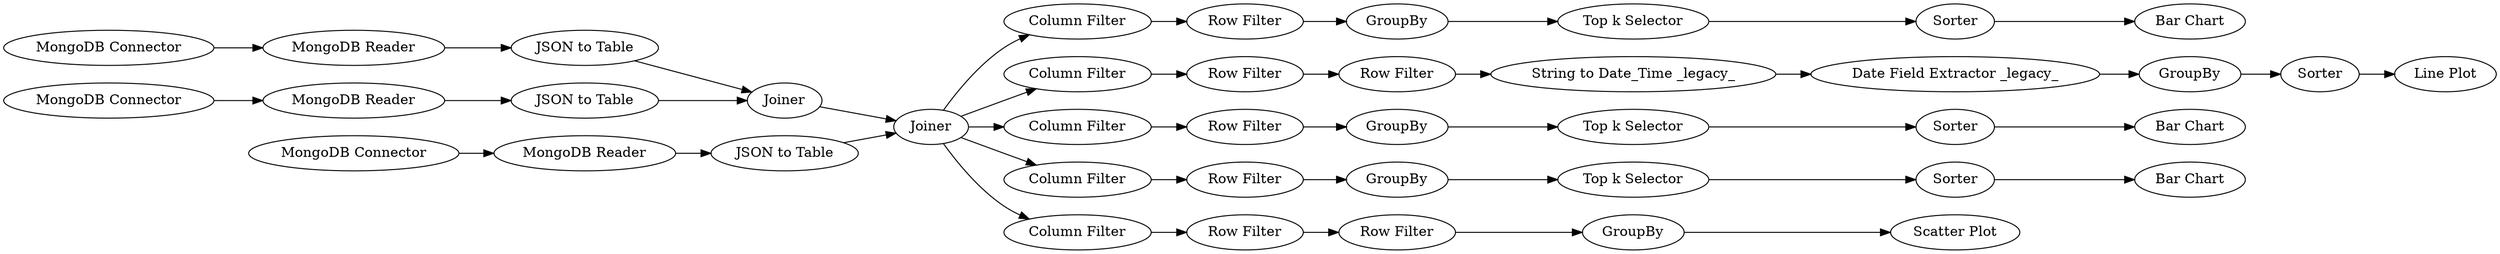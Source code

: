 digraph {
	"2948220998718635451_2" [label="MongoDB Reader"]
	"2948220998718635451_34" [label=GroupBy]
	"2948220998718635451_43" [label=Sorter]
	"2948220998718635451_3" [label="JSON to Table"]
	"2948220998718635451_28" [label=GroupBy]
	"2948220998718635451_30" [label="Top k Selector"]
	"2948220998718635451_9" [label="JSON to Table"]
	"2948220998718635451_13" [label="Row Filter"]
	"2948220998718635451_26" [label="Column Filter"]
	"2948220998718635451_17" [label="Column Filter"]
	"2948220998718635451_41" [label="Bar Chart"]
	"2948220998718635451_11" [label=Joiner]
	"2948220998718635451_10" [label=Joiner]
	"2948220998718635451_38" [label="Column Filter"]
	"2948220998718635451_7" [label="MongoDB Reader"]
	"2948220998718635451_22" [label="String to Date_Time _legacy_"]
	"2948220998718635451_35" [label="Bar Chart"]
	"2948220998718635451_25" [label=Sorter]
	"2948220998718635451_36" [label="Top k Selector"]
	"2948220998718635451_6" [label="JSON to Table"]
	"2948220998718635451_32" [label="Column Filter"]
	"2948220998718635451_20" [label="Row Filter"]
	"2948220998718635451_23" [label=GroupBy]
	"2948220998718635451_40" [label=GroupBy]
	"2948220998718635451_27" [label="Row Filter"]
	"2948220998718635451_5" [label="MongoDB Reader"]
	"2948220998718635451_4" [label="MongoDB Connector"]
	"2948220998718635451_31" [label=Sorter]
	"2948220998718635451_18" [label="Row Filter"]
	"2948220998718635451_19" [label="Row Filter"]
	"2948220998718635451_44" [label="Line Plot"]
	"2948220998718635451_21" [label="Date Field Extractor _legacy_"]
	"2948220998718635451_42" [label="Top k Selector"]
	"2948220998718635451_16" [label="Scatter Plot"]
	"2948220998718635451_29" [label="Bar Chart"]
	"2948220998718635451_8" [label="MongoDB Connector"]
	"2948220998718635451_37" [label=Sorter]
	"2948220998718635451_33" [label="Row Filter"]
	"2948220998718635451_1" [label="MongoDB Connector"]
	"2948220998718635451_15" [label=GroupBy]
	"2948220998718635451_12" [label="Column Filter"]
	"2948220998718635451_39" [label="Row Filter"]
	"2948220998718635451_26" -> "2948220998718635451_27"
	"2948220998718635451_12" -> "2948220998718635451_13"
	"2948220998718635451_4" -> "2948220998718635451_5"
	"2948220998718635451_22" -> "2948220998718635451_21"
	"2948220998718635451_37" -> "2948220998718635451_35"
	"2948220998718635451_42" -> "2948220998718635451_43"
	"2948220998718635451_38" -> "2948220998718635451_39"
	"2948220998718635451_17" -> "2948220998718635451_19"
	"2948220998718635451_28" -> "2948220998718635451_30"
	"2948220998718635451_8" -> "2948220998718635451_7"
	"2948220998718635451_25" -> "2948220998718635451_44"
	"2948220998718635451_6" -> "2948220998718635451_10"
	"2948220998718635451_23" -> "2948220998718635451_25"
	"2948220998718635451_30" -> "2948220998718635451_31"
	"2948220998718635451_3" -> "2948220998718635451_11"
	"2948220998718635451_5" -> "2948220998718635451_6"
	"2948220998718635451_15" -> "2948220998718635451_16"
	"2948220998718635451_31" -> "2948220998718635451_29"
	"2948220998718635451_11" -> "2948220998718635451_38"
	"2948220998718635451_10" -> "2948220998718635451_11"
	"2948220998718635451_40" -> "2948220998718635451_42"
	"2948220998718635451_32" -> "2948220998718635451_33"
	"2948220998718635451_11" -> "2948220998718635451_26"
	"2948220998718635451_39" -> "2948220998718635451_40"
	"2948220998718635451_9" -> "2948220998718635451_10"
	"2948220998718635451_2" -> "2948220998718635451_3"
	"2948220998718635451_43" -> "2948220998718635451_41"
	"2948220998718635451_27" -> "2948220998718635451_28"
	"2948220998718635451_11" -> "2948220998718635451_17"
	"2948220998718635451_1" -> "2948220998718635451_2"
	"2948220998718635451_7" -> "2948220998718635451_9"
	"2948220998718635451_21" -> "2948220998718635451_23"
	"2948220998718635451_11" -> "2948220998718635451_32"
	"2948220998718635451_34" -> "2948220998718635451_36"
	"2948220998718635451_36" -> "2948220998718635451_37"
	"2948220998718635451_19" -> "2948220998718635451_20"
	"2948220998718635451_33" -> "2948220998718635451_34"
	"2948220998718635451_13" -> "2948220998718635451_18"
	"2948220998718635451_18" -> "2948220998718635451_15"
	"2948220998718635451_20" -> "2948220998718635451_22"
	"2948220998718635451_11" -> "2948220998718635451_12"
	rankdir=LR
}
